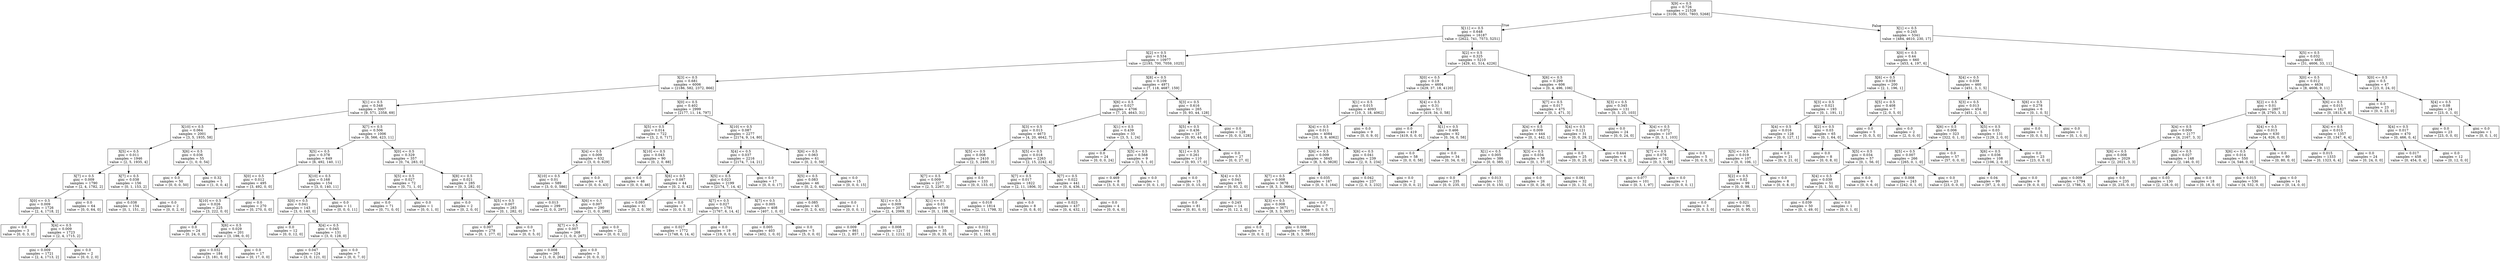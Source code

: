 digraph Tree {
node [shape=box] ;
0 [label="X[9] <= 0.5\ngini = 0.726\nsamples = 21528\nvalue = [3106, 5351, 7803, 5268]"] ;
1 [label="X[11] <= 0.5\ngini = 0.648\nsamples = 16187\nvalue = [2622, 741, 7573, 5251]"] ;
0 -> 1 [labeldistance=2.5, labelangle=45, headlabel="True"] ;
2 [label="X[2] <= 0.5\ngini = 0.534\nsamples = 10977\nvalue = [2193, 700, 7059, 1025]"] ;
1 -> 2 ;
3 [label="X[3] <= 0.5\ngini = 0.681\nsamples = 6006\nvalue = [2186, 582, 2372, 866]"] ;
2 -> 3 ;
4 [label="X[1] <= 0.5\ngini = 0.348\nsamples = 3007\nvalue = [9, 571, 2358, 69]"] ;
3 -> 4 ;
5 [label="X[10] <= 0.5\ngini = 0.064\nsamples = 2001\nvalue = [3, 5, 1935, 58]"] ;
4 -> 5 ;
6 [label="X[5] <= 0.5\ngini = 0.011\nsamples = 1946\nvalue = [2, 5, 1935, 4]"] ;
5 -> 6 ;
7 [label="X[7] <= 0.5\ngini = 0.009\nsamples = 1790\nvalue = [2, 4, 1782, 2]"] ;
6 -> 7 ;
8 [label="X[0] <= 0.5\ngini = 0.009\nsamples = 1726\nvalue = [2, 4, 1718, 2]"] ;
7 -> 8 ;
9 [label="gini = 0.0\nsamples = 3\nvalue = [0, 0, 3, 0]"] ;
8 -> 9 ;
10 [label="X[4] <= 0.5\ngini = 0.009\nsamples = 1723\nvalue = [2, 4, 1715, 2]"] ;
8 -> 10 ;
11 [label="gini = 0.009\nsamples = 1721\nvalue = [2, 4, 1713, 2]"] ;
10 -> 11 ;
12 [label="gini = 0.0\nsamples = 2\nvalue = [0, 0, 2, 0]"] ;
10 -> 12 ;
13 [label="gini = 0.0\nsamples = 64\nvalue = [0, 0, 64, 0]"] ;
7 -> 13 ;
14 [label="X[7] <= 0.5\ngini = 0.038\nsamples = 156\nvalue = [0, 1, 153, 2]"] ;
6 -> 14 ;
15 [label="gini = 0.038\nsamples = 154\nvalue = [0, 1, 151, 2]"] ;
14 -> 15 ;
16 [label="gini = 0.0\nsamples = 2\nvalue = [0, 0, 2, 0]"] ;
14 -> 16 ;
17 [label="X[6] <= 0.5\ngini = 0.036\nsamples = 55\nvalue = [1, 0, 0, 54]"] ;
5 -> 17 ;
18 [label="gini = 0.0\nsamples = 50\nvalue = [0, 0, 0, 50]"] ;
17 -> 18 ;
19 [label="gini = 0.32\nsamples = 5\nvalue = [1, 0, 0, 4]"] ;
17 -> 19 ;
20 [label="X[7] <= 0.5\ngini = 0.506\nsamples = 1006\nvalue = [6, 566, 423, 11]"] ;
4 -> 20 ;
21 [label="X[5] <= 0.5\ngini = 0.378\nsamples = 649\nvalue = [6, 492, 140, 11]"] ;
20 -> 21 ;
22 [label="X[0] <= 0.5\ngini = 0.012\nsamples = 495\nvalue = [3, 492, 0, 0]"] ;
21 -> 22 ;
23 [label="X[10] <= 0.5\ngini = 0.026\nsamples = 225\nvalue = [3, 222, 0, 0]"] ;
22 -> 23 ;
24 [label="gini = 0.0\nsamples = 24\nvalue = [0, 24, 0, 0]"] ;
23 -> 24 ;
25 [label="X[6] <= 0.5\ngini = 0.029\nsamples = 201\nvalue = [3, 198, 0, 0]"] ;
23 -> 25 ;
26 [label="gini = 0.032\nsamples = 184\nvalue = [3, 181, 0, 0]"] ;
25 -> 26 ;
27 [label="gini = 0.0\nsamples = 17\nvalue = [0, 17, 0, 0]"] ;
25 -> 27 ;
28 [label="gini = 0.0\nsamples = 270\nvalue = [0, 270, 0, 0]"] ;
22 -> 28 ;
29 [label="X[10] <= 0.5\ngini = 0.168\nsamples = 154\nvalue = [3, 0, 140, 11]"] ;
21 -> 29 ;
30 [label="X[0] <= 0.5\ngini = 0.041\nsamples = 143\nvalue = [3, 0, 140, 0]"] ;
29 -> 30 ;
31 [label="gini = 0.0\nsamples = 12\nvalue = [0, 0, 12, 0]"] ;
30 -> 31 ;
32 [label="X[4] <= 0.5\ngini = 0.045\nsamples = 131\nvalue = [3, 0, 128, 0]"] ;
30 -> 32 ;
33 [label="gini = 0.047\nsamples = 124\nvalue = [3, 0, 121, 0]"] ;
32 -> 33 ;
34 [label="gini = 0.0\nsamples = 7\nvalue = [0, 0, 7, 0]"] ;
32 -> 34 ;
35 [label="gini = 0.0\nsamples = 11\nvalue = [0, 0, 0, 11]"] ;
29 -> 35 ;
36 [label="X[0] <= 0.5\ngini = 0.329\nsamples = 357\nvalue = [0, 74, 283, 0]"] ;
20 -> 36 ;
37 [label="X[5] <= 0.5\ngini = 0.027\nsamples = 72\nvalue = [0, 71, 1, 0]"] ;
36 -> 37 ;
38 [label="gini = 0.0\nsamples = 71\nvalue = [0, 71, 0, 0]"] ;
37 -> 38 ;
39 [label="gini = 0.0\nsamples = 1\nvalue = [0, 0, 1, 0]"] ;
37 -> 39 ;
40 [label="X[8] <= 0.5\ngini = 0.021\nsamples = 285\nvalue = [0, 3, 282, 0]"] ;
36 -> 40 ;
41 [label="gini = 0.0\nsamples = 2\nvalue = [0, 2, 0, 0]"] ;
40 -> 41 ;
42 [label="X[5] <= 0.5\ngini = 0.007\nsamples = 283\nvalue = [0, 1, 282, 0]"] ;
40 -> 42 ;
43 [label="gini = 0.007\nsamples = 278\nvalue = [0, 1, 277, 0]"] ;
42 -> 43 ;
44 [label="gini = 0.0\nsamples = 5\nvalue = [0, 0, 5, 0]"] ;
42 -> 44 ;
45 [label="X[0] <= 0.5\ngini = 0.402\nsamples = 2999\nvalue = [2177, 11, 14, 797]"] ;
3 -> 45 ;
46 [label="X[5] <= 0.5\ngini = 0.014\nsamples = 722\nvalue = [3, 2, 0, 717]"] ;
45 -> 46 ;
47 [label="X[4] <= 0.5\ngini = 0.009\nsamples = 632\nvalue = [3, 0, 0, 629]"] ;
46 -> 47 ;
48 [label="X[10] <= 0.5\ngini = 0.01\nsamples = 589\nvalue = [3, 0, 0, 586]"] ;
47 -> 48 ;
49 [label="gini = 0.013\nsamples = 299\nvalue = [2, 0, 0, 297]"] ;
48 -> 49 ;
50 [label="X[6] <= 0.5\ngini = 0.007\nsamples = 290\nvalue = [1, 0, 0, 289]"] ;
48 -> 50 ;
51 [label="X[7] <= 0.5\ngini = 0.007\nsamples = 268\nvalue = [1, 0, 0, 267]"] ;
50 -> 51 ;
52 [label="gini = 0.008\nsamples = 265\nvalue = [1, 0, 0, 264]"] ;
51 -> 52 ;
53 [label="gini = 0.0\nsamples = 3\nvalue = [0, 0, 0, 3]"] ;
51 -> 53 ;
54 [label="gini = 0.0\nsamples = 22\nvalue = [0, 0, 0, 22]"] ;
50 -> 54 ;
55 [label="gini = 0.0\nsamples = 43\nvalue = [0, 0, 0, 43]"] ;
47 -> 55 ;
56 [label="X[10] <= 0.5\ngini = 0.043\nsamples = 90\nvalue = [0, 2, 0, 88]"] ;
46 -> 56 ;
57 [label="gini = 0.0\nsamples = 46\nvalue = [0, 0, 0, 46]"] ;
56 -> 57 ;
58 [label="X[6] <= 0.5\ngini = 0.087\nsamples = 44\nvalue = [0, 2, 0, 42]"] ;
56 -> 58 ;
59 [label="gini = 0.093\nsamples = 41\nvalue = [0, 2, 0, 39]"] ;
58 -> 59 ;
60 [label="gini = 0.0\nsamples = 3\nvalue = [0, 0, 0, 3]"] ;
58 -> 60 ;
61 [label="X[10] <= 0.5\ngini = 0.087\nsamples = 2277\nvalue = [2174, 9, 14, 80]"] ;
45 -> 61 ;
62 [label="X[4] <= 0.5\ngini = 0.037\nsamples = 2216\nvalue = [2174, 7, 14, 21]"] ;
61 -> 62 ;
63 [label="X[5] <= 0.5\ngini = 0.023\nsamples = 2199\nvalue = [2174, 7, 14, 4]"] ;
62 -> 63 ;
64 [label="X[7] <= 0.5\ngini = 0.027\nsamples = 1791\nvalue = [1767, 6, 14, 4]"] ;
63 -> 64 ;
65 [label="gini = 0.027\nsamples = 1772\nvalue = [1748, 6, 14, 4]"] ;
64 -> 65 ;
66 [label="gini = 0.0\nsamples = 19\nvalue = [19, 0, 0, 0]"] ;
64 -> 66 ;
67 [label="X[7] <= 0.5\ngini = 0.005\nsamples = 408\nvalue = [407, 1, 0, 0]"] ;
63 -> 67 ;
68 [label="gini = 0.005\nsamples = 403\nvalue = [402, 1, 0, 0]"] ;
67 -> 68 ;
69 [label="gini = 0.0\nsamples = 5\nvalue = [5, 0, 0, 0]"] ;
67 -> 69 ;
70 [label="gini = 0.0\nsamples = 17\nvalue = [0, 0, 0, 17]"] ;
62 -> 70 ;
71 [label="X[6] <= 0.5\ngini = 0.063\nsamples = 61\nvalue = [0, 2, 0, 59]"] ;
61 -> 71 ;
72 [label="X[5] <= 0.5\ngini = 0.083\nsamples = 46\nvalue = [0, 2, 0, 44]"] ;
71 -> 72 ;
73 [label="gini = 0.085\nsamples = 45\nvalue = [0, 2, 0, 43]"] ;
72 -> 73 ;
74 [label="gini = 0.0\nsamples = 1\nvalue = [0, 0, 0, 1]"] ;
72 -> 74 ;
75 [label="gini = 0.0\nsamples = 15\nvalue = [0, 0, 0, 15]"] ;
71 -> 75 ;
76 [label="X[8] <= 0.5\ngini = 0.109\nsamples = 4971\nvalue = [7, 118, 4687, 159]"] ;
2 -> 76 ;
77 [label="X[6] <= 0.5\ngini = 0.027\nsamples = 4706\nvalue = [7, 25, 4643, 31]"] ;
76 -> 77 ;
78 [label="X[3] <= 0.5\ngini = 0.013\nsamples = 4673\nvalue = [4, 20, 4642, 7]"] ;
77 -> 78 ;
79 [label="X[5] <= 0.5\ngini = 0.008\nsamples = 2410\nvalue = [2, 5, 2400, 3]"] ;
78 -> 79 ;
80 [label="X[7] <= 0.5\ngini = 0.009\nsamples = 2277\nvalue = [2, 5, 2267, 3]"] ;
79 -> 80 ;
81 [label="X[1] <= 0.5\ngini = 0.009\nsamples = 2078\nvalue = [2, 4, 2069, 3]"] ;
80 -> 81 ;
82 [label="gini = 0.009\nsamples = 861\nvalue = [1, 2, 857, 1]"] ;
81 -> 82 ;
83 [label="gini = 0.008\nsamples = 1217\nvalue = [1, 2, 1212, 2]"] ;
81 -> 83 ;
84 [label="X[1] <= 0.5\ngini = 0.01\nsamples = 199\nvalue = [0, 1, 198, 0]"] ;
80 -> 84 ;
85 [label="gini = 0.0\nsamples = 35\nvalue = [0, 0, 35, 0]"] ;
84 -> 85 ;
86 [label="gini = 0.012\nsamples = 164\nvalue = [0, 1, 163, 0]"] ;
84 -> 86 ;
87 [label="gini = 0.0\nsamples = 133\nvalue = [0, 0, 133, 0]"] ;
79 -> 87 ;
88 [label="X[5] <= 0.5\ngini = 0.018\nsamples = 2263\nvalue = [2, 15, 2242, 4]"] ;
78 -> 88 ;
89 [label="X[7] <= 0.5\ngini = 0.017\nsamples = 1822\nvalue = [2, 11, 1806, 3]"] ;
88 -> 89 ;
90 [label="gini = 0.018\nsamples = 1814\nvalue = [2, 11, 1798, 3]"] ;
89 -> 90 ;
91 [label="gini = 0.0\nsamples = 8\nvalue = [0, 0, 8, 0]"] ;
89 -> 91 ;
92 [label="X[7] <= 0.5\ngini = 0.022\nsamples = 441\nvalue = [0, 4, 436, 1]"] ;
88 -> 92 ;
93 [label="gini = 0.023\nsamples = 437\nvalue = [0, 4, 432, 1]"] ;
92 -> 93 ;
94 [label="gini = 0.0\nsamples = 4\nvalue = [0, 0, 4, 0]"] ;
92 -> 94 ;
95 [label="X[1] <= 0.5\ngini = 0.439\nsamples = 33\nvalue = [3, 5, 1, 24]"] ;
77 -> 95 ;
96 [label="gini = 0.0\nsamples = 24\nvalue = [0, 0, 0, 24]"] ;
95 -> 96 ;
97 [label="X[5] <= 0.5\ngini = 0.568\nsamples = 9\nvalue = [3, 5, 1, 0]"] ;
95 -> 97 ;
98 [label="gini = 0.469\nsamples = 8\nvalue = [3, 5, 0, 0]"] ;
97 -> 98 ;
99 [label="gini = 0.0\nsamples = 1\nvalue = [0, 0, 1, 0]"] ;
97 -> 99 ;
100 [label="X[3] <= 0.5\ngini = 0.616\nsamples = 265\nvalue = [0, 93, 44, 128]"] ;
76 -> 100 ;
101 [label="X[5] <= 0.5\ngini = 0.436\nsamples = 137\nvalue = [0, 93, 44, 0]"] ;
100 -> 101 ;
102 [label="X[1] <= 0.5\ngini = 0.261\nsamples = 110\nvalue = [0, 93, 17, 0]"] ;
101 -> 102 ;
103 [label="gini = 0.0\nsamples = 15\nvalue = [0, 0, 15, 0]"] ;
102 -> 103 ;
104 [label="X[4] <= 0.5\ngini = 0.041\nsamples = 95\nvalue = [0, 93, 2, 0]"] ;
102 -> 104 ;
105 [label="gini = 0.0\nsamples = 81\nvalue = [0, 81, 0, 0]"] ;
104 -> 105 ;
106 [label="gini = 0.245\nsamples = 14\nvalue = [0, 12, 2, 0]"] ;
104 -> 106 ;
107 [label="gini = 0.0\nsamples = 27\nvalue = [0, 0, 27, 0]"] ;
101 -> 107 ;
108 [label="gini = 0.0\nsamples = 128\nvalue = [0, 0, 0, 128]"] ;
100 -> 108 ;
109 [label="X[2] <= 0.5\ngini = 0.325\nsamples = 5210\nvalue = [429, 41, 514, 4226]"] ;
1 -> 109 ;
110 [label="X[0] <= 0.5\ngini = 0.19\nsamples = 4604\nvalue = [429, 37, 18, 4120]"] ;
109 -> 110 ;
111 [label="X[1] <= 0.5\ngini = 0.015\nsamples = 4093\nvalue = [10, 3, 18, 4062]"] ;
110 -> 111 ;
112 [label="X[4] <= 0.5\ngini = 0.011\nsamples = 4084\nvalue = [10, 3, 9, 4062]"] ;
111 -> 112 ;
113 [label="X[6] <= 0.5\ngini = 0.009\nsamples = 3845\nvalue = [8, 3, 6, 3828]"] ;
112 -> 113 ;
114 [label="X[7] <= 0.5\ngini = 0.008\nsamples = 3678\nvalue = [8, 3, 3, 3664]"] ;
113 -> 114 ;
115 [label="X[3] <= 0.5\ngini = 0.008\nsamples = 3671\nvalue = [8, 3, 3, 3657]"] ;
114 -> 115 ;
116 [label="gini = 0.0\nsamples = 2\nvalue = [0, 0, 0, 2]"] ;
115 -> 116 ;
117 [label="gini = 0.008\nsamples = 3669\nvalue = [8, 3, 3, 3655]"] ;
115 -> 117 ;
118 [label="gini = 0.0\nsamples = 7\nvalue = [0, 0, 0, 7]"] ;
114 -> 118 ;
119 [label="gini = 0.035\nsamples = 167\nvalue = [0, 0, 3, 164]"] ;
113 -> 119 ;
120 [label="X[6] <= 0.5\ngini = 0.041\nsamples = 239\nvalue = [2, 0, 3, 234]"] ;
112 -> 120 ;
121 [label="gini = 0.042\nsamples = 237\nvalue = [2, 0, 3, 232]"] ;
120 -> 121 ;
122 [label="gini = 0.0\nsamples = 2\nvalue = [0, 0, 0, 2]"] ;
120 -> 122 ;
123 [label="gini = 0.0\nsamples = 9\nvalue = [0, 0, 9, 0]"] ;
111 -> 123 ;
124 [label="X[4] <= 0.5\ngini = 0.31\nsamples = 511\nvalue = [419, 34, 0, 58]"] ;
110 -> 124 ;
125 [label="gini = 0.0\nsamples = 419\nvalue = [419, 0, 0, 0]"] ;
124 -> 125 ;
126 [label="X[1] <= 0.5\ngini = 0.466\nsamples = 92\nvalue = [0, 34, 0, 58]"] ;
124 -> 126 ;
127 [label="gini = 0.0\nsamples = 58\nvalue = [0, 0, 0, 58]"] ;
126 -> 127 ;
128 [label="gini = 0.0\nsamples = 34\nvalue = [0, 34, 0, 0]"] ;
126 -> 128 ;
129 [label="X[6] <= 0.5\ngini = 0.299\nsamples = 606\nvalue = [0, 4, 496, 106]"] ;
109 -> 129 ;
130 [label="X[7] <= 0.5\ngini = 0.017\nsamples = 475\nvalue = [0, 1, 471, 3]"] ;
129 -> 130 ;
131 [label="X[4] <= 0.5\ngini = 0.009\nsamples = 444\nvalue = [0, 1, 442, 1]"] ;
130 -> 131 ;
132 [label="X[1] <= 0.5\ngini = 0.005\nsamples = 386\nvalue = [0, 0, 385, 1]"] ;
131 -> 132 ;
133 [label="gini = 0.0\nsamples = 235\nvalue = [0, 0, 235, 0]"] ;
132 -> 133 ;
134 [label="gini = 0.013\nsamples = 151\nvalue = [0, 0, 150, 1]"] ;
132 -> 134 ;
135 [label="X[3] <= 0.5\ngini = 0.034\nsamples = 58\nvalue = [0, 1, 57, 0]"] ;
131 -> 135 ;
136 [label="gini = 0.0\nsamples = 26\nvalue = [0, 0, 26, 0]"] ;
135 -> 136 ;
137 [label="gini = 0.061\nsamples = 32\nvalue = [0, 1, 31, 0]"] ;
135 -> 137 ;
138 [label="X[4] <= 0.5\ngini = 0.121\nsamples = 31\nvalue = [0, 0, 29, 2]"] ;
130 -> 138 ;
139 [label="gini = 0.0\nsamples = 25\nvalue = [0, 0, 25, 0]"] ;
138 -> 139 ;
140 [label="gini = 0.444\nsamples = 6\nvalue = [0, 0, 4, 2]"] ;
138 -> 140 ;
141 [label="X[3] <= 0.5\ngini = 0.345\nsamples = 131\nvalue = [0, 3, 25, 103]"] ;
129 -> 141 ;
142 [label="gini = 0.0\nsamples = 24\nvalue = [0, 0, 24, 0]"] ;
141 -> 142 ;
143 [label="X[4] <= 0.5\ngini = 0.072\nsamples = 107\nvalue = [0, 3, 1, 103]"] ;
141 -> 143 ;
144 [label="X[7] <= 0.5\ngini = 0.076\nsamples = 102\nvalue = [0, 3, 1, 98]"] ;
143 -> 144 ;
145 [label="gini = 0.077\nsamples = 101\nvalue = [0, 3, 1, 97]"] ;
144 -> 145 ;
146 [label="gini = 0.0\nsamples = 1\nvalue = [0, 0, 0, 1]"] ;
144 -> 146 ;
147 [label="gini = 0.0\nsamples = 5\nvalue = [0, 0, 0, 5]"] ;
143 -> 147 ;
148 [label="X[1] <= 0.5\ngini = 0.245\nsamples = 5341\nvalue = [484, 4610, 230, 17]"] ;
0 -> 148 [labeldistance=2.5, labelangle=-45, headlabel="False"] ;
149 [label="X[0] <= 0.5\ngini = 0.44\nsamples = 660\nvalue = [453, 4, 197, 6]"] ;
148 -> 149 ;
150 [label="X[6] <= 0.5\ngini = 0.039\nsamples = 200\nvalue = [2, 1, 196, 1]"] ;
149 -> 150 ;
151 [label="X[3] <= 0.5\ngini = 0.021\nsamples = 193\nvalue = [0, 1, 191, 1]"] ;
150 -> 151 ;
152 [label="X[4] <= 0.5\ngini = 0.016\nsamples = 128\nvalue = [0, 0, 127, 1]"] ;
151 -> 152 ;
153 [label="X[5] <= 0.5\ngini = 0.019\nsamples = 107\nvalue = [0, 0, 106, 1]"] ;
152 -> 153 ;
154 [label="X[2] <= 0.5\ngini = 0.02\nsamples = 99\nvalue = [0, 0, 98, 1]"] ;
153 -> 154 ;
155 [label="gini = 0.0\nsamples = 3\nvalue = [0, 0, 3, 0]"] ;
154 -> 155 ;
156 [label="gini = 0.021\nsamples = 96\nvalue = [0, 0, 95, 1]"] ;
154 -> 156 ;
157 [label="gini = 0.0\nsamples = 8\nvalue = [0, 0, 8, 0]"] ;
153 -> 157 ;
158 [label="gini = 0.0\nsamples = 21\nvalue = [0, 0, 21, 0]"] ;
152 -> 158 ;
159 [label="X[2] <= 0.5\ngini = 0.03\nsamples = 65\nvalue = [0, 1, 64, 0]"] ;
151 -> 159 ;
160 [label="gini = 0.0\nsamples = 8\nvalue = [0, 0, 8, 0]"] ;
159 -> 160 ;
161 [label="X[5] <= 0.5\ngini = 0.034\nsamples = 57\nvalue = [0, 1, 56, 0]"] ;
159 -> 161 ;
162 [label="X[4] <= 0.5\ngini = 0.038\nsamples = 51\nvalue = [0, 1, 50, 0]"] ;
161 -> 162 ;
163 [label="gini = 0.039\nsamples = 50\nvalue = [0, 1, 49, 0]"] ;
162 -> 163 ;
164 [label="gini = 0.0\nsamples = 1\nvalue = [0, 0, 1, 0]"] ;
162 -> 164 ;
165 [label="gini = 0.0\nsamples = 6\nvalue = [0, 0, 6, 0]"] ;
161 -> 165 ;
166 [label="X[5] <= 0.5\ngini = 0.408\nsamples = 7\nvalue = [2, 0, 5, 0]"] ;
150 -> 166 ;
167 [label="gini = 0.0\nsamples = 5\nvalue = [0, 0, 5, 0]"] ;
166 -> 167 ;
168 [label="gini = 0.0\nsamples = 2\nvalue = [2, 0, 0, 0]"] ;
166 -> 168 ;
169 [label="X[4] <= 0.5\ngini = 0.039\nsamples = 460\nvalue = [451, 3, 1, 5]"] ;
149 -> 169 ;
170 [label="X[3] <= 0.5\ngini = 0.013\nsamples = 454\nvalue = [451, 2, 1, 0]"] ;
169 -> 170 ;
171 [label="X[6] <= 0.5\ngini = 0.006\nsamples = 323\nvalue = [322, 0, 1, 0]"] ;
170 -> 171 ;
172 [label="X[5] <= 0.5\ngini = 0.007\nsamples = 266\nvalue = [265, 0, 1, 0]"] ;
171 -> 172 ;
173 [label="gini = 0.008\nsamples = 243\nvalue = [242, 0, 1, 0]"] ;
172 -> 173 ;
174 [label="gini = 0.0\nsamples = 23\nvalue = [23, 0, 0, 0]"] ;
172 -> 174 ;
175 [label="gini = 0.0\nsamples = 57\nvalue = [57, 0, 0, 0]"] ;
171 -> 175 ;
176 [label="X[5] <= 0.5\ngini = 0.03\nsamples = 131\nvalue = [129, 2, 0, 0]"] ;
170 -> 176 ;
177 [label="X[6] <= 0.5\ngini = 0.036\nsamples = 108\nvalue = [106, 2, 0, 0]"] ;
176 -> 177 ;
178 [label="gini = 0.04\nsamples = 99\nvalue = [97, 2, 0, 0]"] ;
177 -> 178 ;
179 [label="gini = 0.0\nsamples = 9\nvalue = [9, 0, 0, 0]"] ;
177 -> 179 ;
180 [label="gini = 0.0\nsamples = 23\nvalue = [23, 0, 0, 0]"] ;
176 -> 180 ;
181 [label="X[6] <= 0.5\ngini = 0.278\nsamples = 6\nvalue = [0, 1, 0, 5]"] ;
169 -> 181 ;
182 [label="gini = 0.0\nsamples = 5\nvalue = [0, 0, 0, 5]"] ;
181 -> 182 ;
183 [label="gini = 0.0\nsamples = 1\nvalue = [0, 1, 0, 0]"] ;
181 -> 183 ;
184 [label="X[5] <= 0.5\ngini = 0.032\nsamples = 4681\nvalue = [31, 4606, 33, 11]"] ;
148 -> 184 ;
185 [label="X[0] <= 0.5\ngini = 0.012\nsamples = 4634\nvalue = [8, 4606, 9, 11]"] ;
184 -> 185 ;
186 [label="X[2] <= 0.5\ngini = 0.01\nsamples = 2807\nvalue = [8, 2793, 3, 3]"] ;
185 -> 186 ;
187 [label="X[4] <= 0.5\ngini = 0.009\nsamples = 2177\nvalue = [4, 2167, 3, 3]"] ;
186 -> 187 ;
188 [label="X[6] <= 0.5\ngini = 0.008\nsamples = 2029\nvalue = [2, 2021, 3, 3]"] ;
187 -> 188 ;
189 [label="gini = 0.009\nsamples = 1794\nvalue = [2, 1786, 3, 3]"] ;
188 -> 189 ;
190 [label="gini = 0.0\nsamples = 235\nvalue = [0, 235, 0, 0]"] ;
188 -> 190 ;
191 [label="X[6] <= 0.5\ngini = 0.027\nsamples = 148\nvalue = [2, 146, 0, 0]"] ;
187 -> 191 ;
192 [label="gini = 0.03\nsamples = 130\nvalue = [2, 128, 0, 0]"] ;
191 -> 192 ;
193 [label="gini = 0.0\nsamples = 18\nvalue = [0, 18, 0, 0]"] ;
191 -> 193 ;
194 [label="X[4] <= 0.5\ngini = 0.013\nsamples = 630\nvalue = [4, 626, 0, 0]"] ;
186 -> 194 ;
195 [label="X[6] <= 0.5\ngini = 0.014\nsamples = 550\nvalue = [4, 546, 0, 0]"] ;
194 -> 195 ;
196 [label="gini = 0.015\nsamples = 536\nvalue = [4, 532, 0, 0]"] ;
195 -> 196 ;
197 [label="gini = 0.0\nsamples = 14\nvalue = [0, 14, 0, 0]"] ;
195 -> 197 ;
198 [label="gini = 0.0\nsamples = 80\nvalue = [0, 80, 0, 0]"] ;
194 -> 198 ;
199 [label="X[6] <= 0.5\ngini = 0.015\nsamples = 1827\nvalue = [0, 1813, 6, 8]"] ;
185 -> 199 ;
200 [label="X[4] <= 0.5\ngini = 0.015\nsamples = 1357\nvalue = [0, 1347, 6, 4]"] ;
199 -> 200 ;
201 [label="gini = 0.015\nsamples = 1333\nvalue = [0, 1323, 6, 4]"] ;
200 -> 201 ;
202 [label="gini = 0.0\nsamples = 24\nvalue = [0, 24, 0, 0]"] ;
200 -> 202 ;
203 [label="X[4] <= 0.5\ngini = 0.017\nsamples = 470\nvalue = [0, 466, 0, 4]"] ;
199 -> 203 ;
204 [label="gini = 0.017\nsamples = 458\nvalue = [0, 454, 0, 4]"] ;
203 -> 204 ;
205 [label="gini = 0.0\nsamples = 12\nvalue = [0, 12, 0, 0]"] ;
203 -> 205 ;
206 [label="X[0] <= 0.5\ngini = 0.5\nsamples = 47\nvalue = [23, 0, 24, 0]"] ;
184 -> 206 ;
207 [label="gini = 0.0\nsamples = 23\nvalue = [0, 0, 23, 0]"] ;
206 -> 207 ;
208 [label="X[4] <= 0.5\ngini = 0.08\nsamples = 24\nvalue = [23, 0, 1, 0]"] ;
206 -> 208 ;
209 [label="gini = 0.0\nsamples = 23\nvalue = [23, 0, 0, 0]"] ;
208 -> 209 ;
210 [label="gini = 0.0\nsamples = 1\nvalue = [0, 0, 1, 0]"] ;
208 -> 210 ;
}